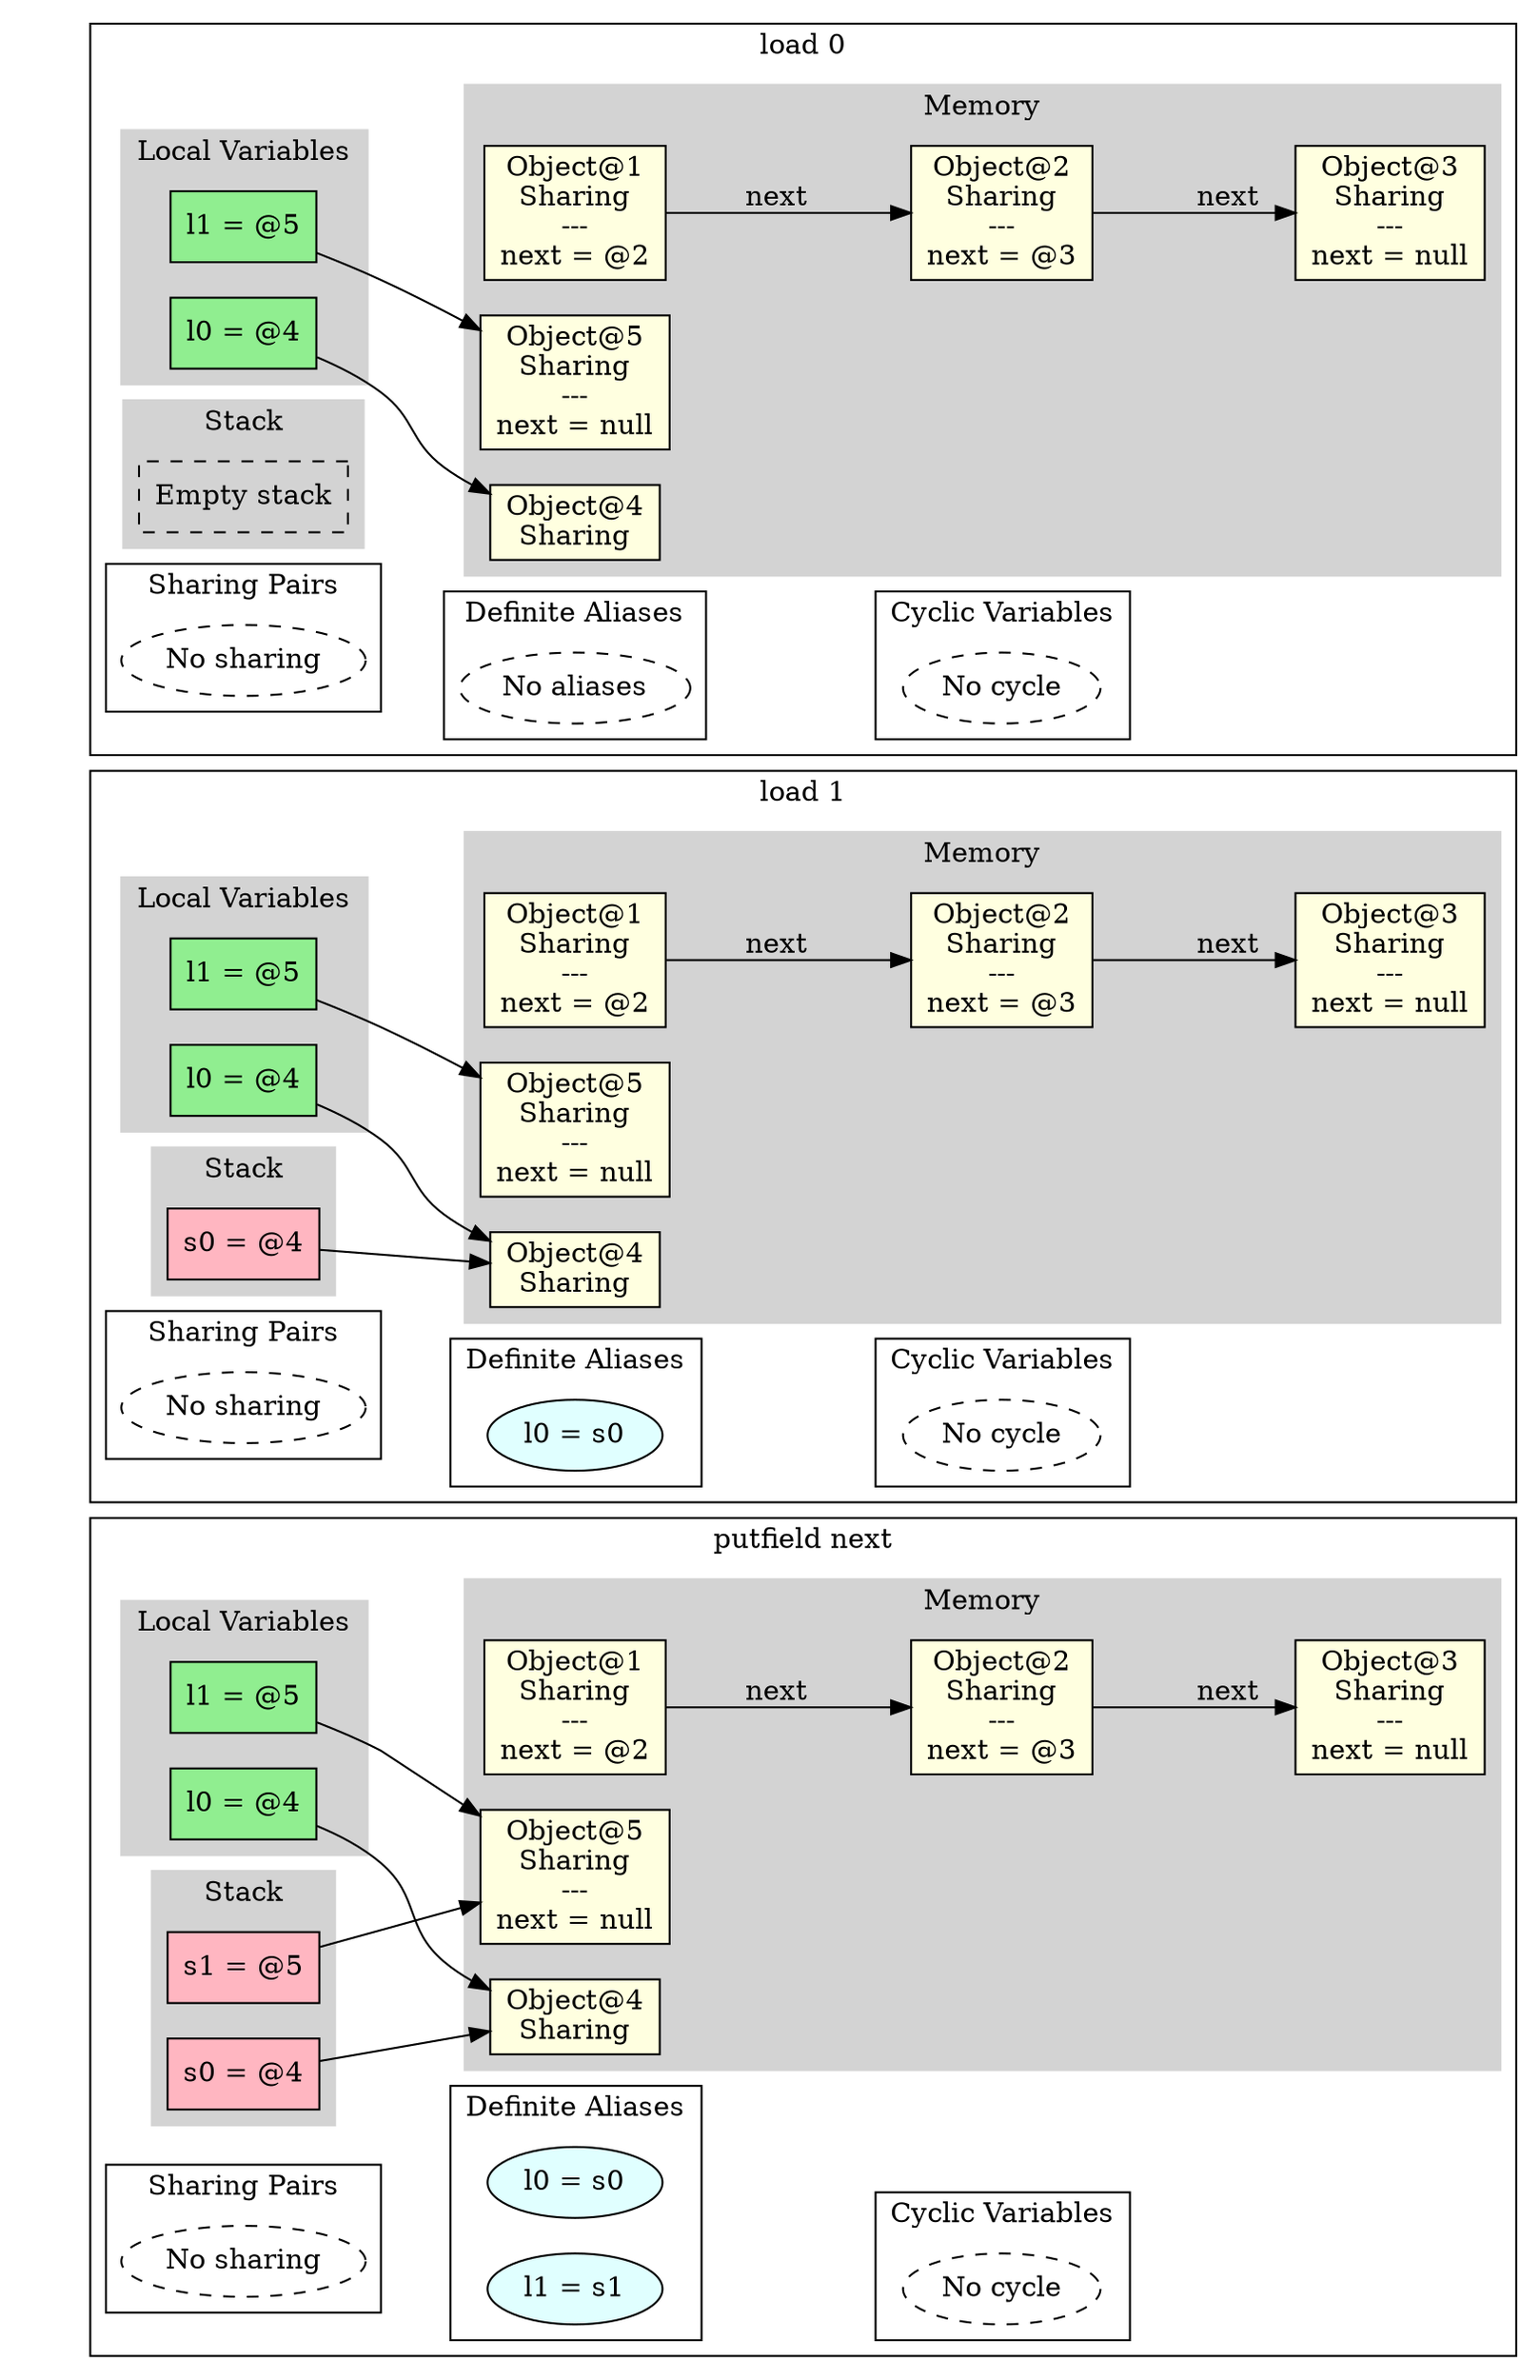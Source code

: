 digraph MemoryGraph {
 node [shape=box, style=filled, fillcolor=lightblue];
 rankdir=LR;

 // Invisible anchor subgraph
 subgraph cluster_anchor {
 style=invis;
 anchor [style=invis, shape=point, width=0, height=0];
 }

 // Starting point for subgraph ordering
 anchor_start [style=invis, shape=point];

 anchor_530939252182637 [style=invis, shape=point];
 anchor_start -> anchor_530939252182637 [style=invis];
 anchor_start = anchor_530939252182637;

 subgraph cluster_530939252182637 {
 anchor_530939252182637 [style=invis];
 label="load 0";
 subgraph cluster_locals_530939252182637 {
 label="Local Variables";
 style=filled;
 color=lightgrey;
 node [style=filled, fillcolor=lightgreen];
 "l0_530939252182637" [label="l0 = @4"];
 "l1_530939252182637" [label="l1 = @5"];
 }

 subgraph cluster_stack_530939252182637 {
 label="Stack";
 style=filled;
 color=lightgrey;
 node [style=filled, fillcolor=lightpink];
 "empty_stack_530939252182637" [label="Empty stack", style=dashed, fillcolor=white];
 }

 subgraph cluster_memory_530939252182637 {
 label="Memory";
 style=filled;
 color=lightgrey;
 node [style=filled, fillcolor=lightyellow];
 "obj1_530939252182637" [label="Object@1\nSharing\n---\nnext = @2\n"];
 "obj2_530939252182637" [label="Object@2\nSharing\n---\nnext = @3\n"];
 "obj3_530939252182637" [label="Object@3\nSharing\n---\nnext = null\n"];
 "obj4_530939252182637" [label="Object@4\nSharing"];
 "obj5_530939252182637" [label="Object@5\nSharing\n---\nnext = null\n"];
 }

 "l0_530939252182637" -> "obj4_530939252182637";
 "l1_530939252182637" -> "obj5_530939252182637";
 "obj1_530939252182637" -> "obj2_530939252182637" [label="next"];
 "obj2_530939252182637" -> "obj3_530939252182637" [label="next"];

 // Sharing pairs
 subgraph cluster_sharing_530939252182637 {
 label="Sharing Pairs";
 node [shape=ellipse, style=filled, fillcolor=lightyellow];
 "empty_sharing_530939252182637" [label="No sharing", style=dashed, fillcolor=white];
 }

    // Alias pairs
    subgraph cluster_aliases_530939252182637 {
      label="Definite Aliases";
      node [shape=ellipse, style=filled, fillcolor=lightcyan];
      "empty_alias_530939252182637" [label="No aliases", style=dashed, fillcolor=white];
    }

 // Cyclic variables
 subgraph cluster_cyclic_530939252182637 {
 label="Cyclic Variables";
 node [shape=ellipse];
 "empty_cyclic_530939252182637" [label="No cycle", style=dashed, fillcolor=white];
 }
 // Invisible edge for horizontal alignment
 "empty_sharing_530939252182637" -> "empty_alias_530939252182637" [style=invis, weight=10];
 // Invisible edge for horizontal alignment
 "empty_alias_530939252182637" -> "empty_cyclic_530939252182637" [style=invis, weight=10];
 }
 anchor_530939253101563 [style=invis, shape=point];
 anchor_start -> anchor_530939253101563 [style=invis];
 anchor_start = anchor_530939253101563;

 subgraph cluster_530939253101563 {
 anchor_530939253101563 [style=invis];
 label="load 1";
 subgraph cluster_locals_530939253101563 {
 label="Local Variables";
 style=filled;
 color=lightgrey;
 node [style=filled, fillcolor=lightgreen];
 "l0_530939253101563" [label="l0 = @4"];
 "l1_530939253101563" [label="l1 = @5"];
 }

 subgraph cluster_stack_530939253101563 {
 label="Stack";
 style=filled;
 color=lightgrey;
 node [style=filled, fillcolor=lightpink];
 "s0_530939253101563" [label="s0 = @4"];
 }

 subgraph cluster_memory_530939253101563 {
 label="Memory";
 style=filled;
 color=lightgrey;
 node [style=filled, fillcolor=lightyellow];
 "obj1_530939253101563" [label="Object@1\nSharing\n---\nnext = @2\n"];
 "obj2_530939253101563" [label="Object@2\nSharing\n---\nnext = @3\n"];
 "obj3_530939253101563" [label="Object@3\nSharing\n---\nnext = null\n"];
 "obj4_530939253101563" [label="Object@4\nSharing"];
 "obj5_530939253101563" [label="Object@5\nSharing\n---\nnext = null\n"];
 }

 "l0_530939253101563" -> "obj4_530939253101563";
 "l1_530939253101563" -> "obj5_530939253101563";
 "s0_530939253101563" -> "obj4_530939253101563";
 "obj1_530939253101563" -> "obj2_530939253101563" [label="next"];
 "obj2_530939253101563" -> "obj3_530939253101563" [label="next"];

 // Sharing pairs
 subgraph cluster_sharing_530939253101563 {
 label="Sharing Pairs";
 node [shape=ellipse, style=filled, fillcolor=lightyellow];
 "empty_sharing_530939253101563" [label="No sharing", style=dashed, fillcolor=white];
 }

    // Alias pairs
    subgraph cluster_aliases_530939253101563 {
      label="Definite Aliases";
      node [shape=ellipse, style=filled, fillcolor=lightcyan];
      "alias0_530939253101563" [label="l0 = s0"];
    }

 // Cyclic variables
 subgraph cluster_cyclic_530939253101563 {
 label="Cyclic Variables";
 node [shape=ellipse];
 "empty_cyclic_530939253101563" [label="No cycle", style=dashed, fillcolor=white];
 }
 // Invisible edge for horizontal alignment
 "empty_sharing_530939253101563" -> "alias0_530939253101563" [style=invis, weight=10];
 // Invisible edge for horizontal alignment
 "alias0_530939253101563" -> "empty_cyclic_530939253101563" [style=invis, weight=10];
 }
 anchor_530939255956934 [style=invis, shape=point];
 anchor_start -> anchor_530939255956934 [style=invis];
 anchor_start = anchor_530939255956934;

 subgraph cluster_530939255956934 {
 anchor_530939255956934 [style=invis];
 label="putfield next";
 subgraph cluster_locals_530939255956934 {
 label="Local Variables";
 style=filled;
 color=lightgrey;
 node [style=filled, fillcolor=lightgreen];
 "l0_530939255956934" [label="l0 = @4"];
 "l1_530939255956934" [label="l1 = @5"];
 }

 subgraph cluster_stack_530939255956934 {
 label="Stack";
 style=filled;
 color=lightgrey;
 node [style=filled, fillcolor=lightpink];
 "s0_530939255956934" [label="s0 = @4"];
 "s1_530939255956934" [label="s1 = @5"];
 }

 subgraph cluster_memory_530939255956934 {
 label="Memory";
 style=filled;
 color=lightgrey;
 node [style=filled, fillcolor=lightyellow];
 "obj1_530939255956934" [label="Object@1\nSharing\n---\nnext = @2\n"];
 "obj2_530939255956934" [label="Object@2\nSharing\n---\nnext = @3\n"];
 "obj3_530939255956934" [label="Object@3\nSharing\n---\nnext = null\n"];
 "obj4_530939255956934" [label="Object@4\nSharing"];
 "obj5_530939255956934" [label="Object@5\nSharing\n---\nnext = null\n"];
 }

 "l0_530939255956934" -> "obj4_530939255956934";
 "l1_530939255956934" -> "obj5_530939255956934";
 "s0_530939255956934" -> "obj4_530939255956934";
 "s1_530939255956934" -> "obj5_530939255956934";
 "obj1_530939255956934" -> "obj2_530939255956934" [label="next"];
 "obj2_530939255956934" -> "obj3_530939255956934" [label="next"];

 // Sharing pairs
 subgraph cluster_sharing_530939255956934 {
 label="Sharing Pairs";
 node [shape=ellipse, style=filled, fillcolor=lightyellow];
 "empty_sharing_530939255956934" [label="No sharing", style=dashed, fillcolor=white];
 }

    // Alias pairs
    subgraph cluster_aliases_530939255956934 {
      label="Definite Aliases";
      node [shape=ellipse, style=filled, fillcolor=lightcyan];
      "alias0_530939255956934" [label="l0 = s0"];
      "alias1_530939255956934" [label="l1 = s1"];
    }

 // Cyclic variables
 subgraph cluster_cyclic_530939255956934 {
 label="Cyclic Variables";
 node [shape=ellipse];
 "empty_cyclic_530939255956934" [label="No cycle", style=dashed, fillcolor=white];
 }
 // Invisible edge for horizontal alignment
 "empty_sharing_530939255956934" -> "alias1_530939255956934" [style=invis, weight=10];
 // Invisible edge for horizontal alignment
 "alias1_530939255956934" -> "empty_cyclic_530939255956934" [style=invis, weight=10];
 }
}

